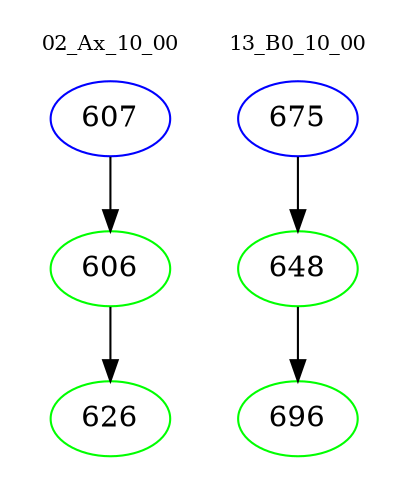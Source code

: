 digraph{
subgraph cluster_0 {
color = white
label = "02_Ax_10_00";
fontsize=10;
T0_607 [label="607", color="blue"]
T0_607 -> T0_606 [color="black"]
T0_606 [label="606", color="green"]
T0_606 -> T0_626 [color="black"]
T0_626 [label="626", color="green"]
}
subgraph cluster_1 {
color = white
label = "13_B0_10_00";
fontsize=10;
T1_675 [label="675", color="blue"]
T1_675 -> T1_648 [color="black"]
T1_648 [label="648", color="green"]
T1_648 -> T1_696 [color="black"]
T1_696 [label="696", color="green"]
}
}
